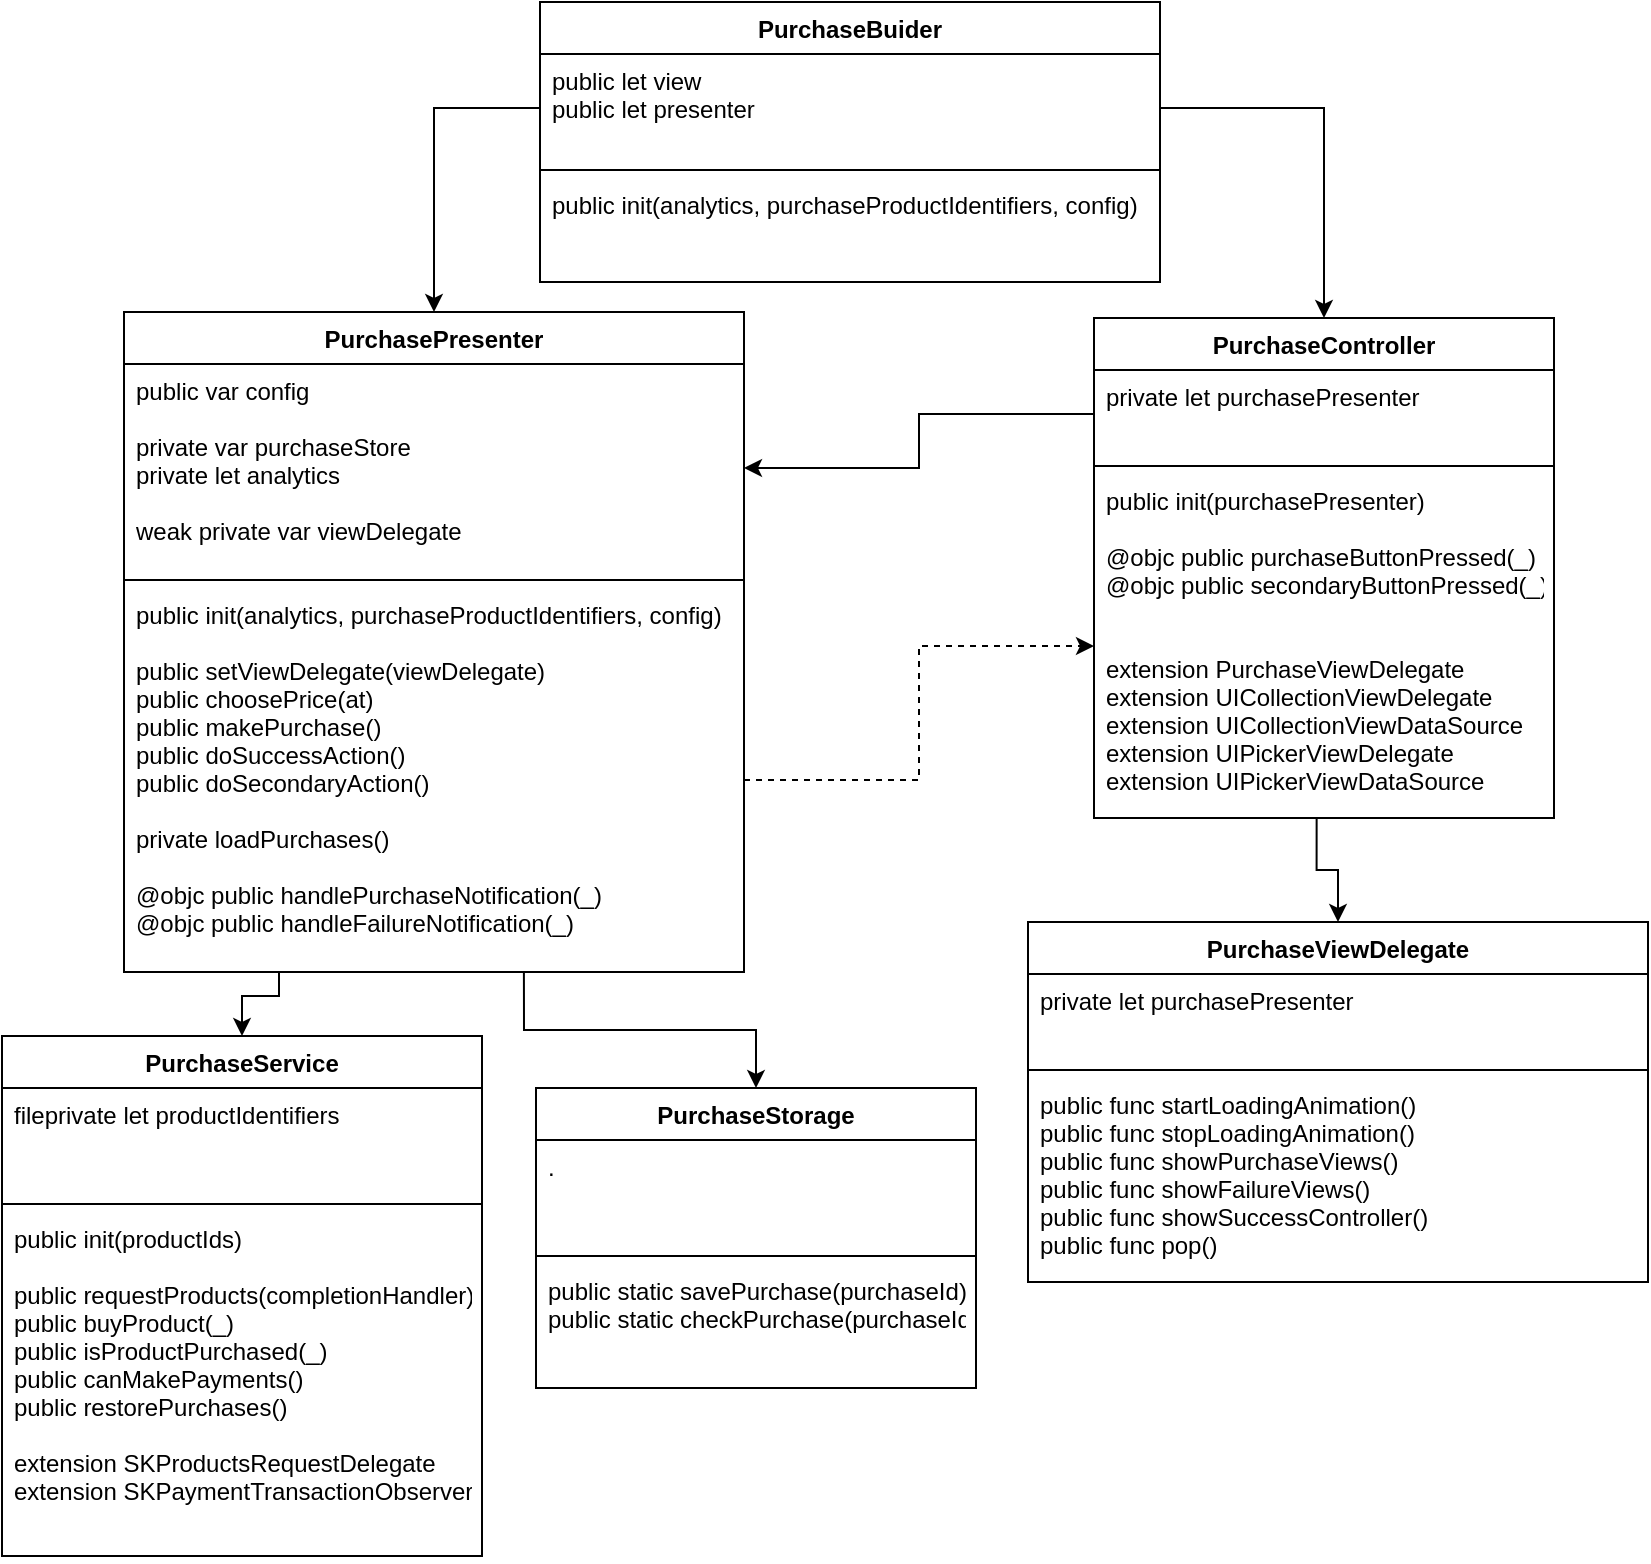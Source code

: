 <mxfile version="17.4.6" type="gitlab"><diagram id="33Y6mbnC7VMSox9b3iSx" name="Page-1"><mxGraphModel dx="1586" dy="725" grid="0" gridSize="10" guides="1" tooltips="1" connect="1" arrows="1" fold="1" page="0" pageScale="1" pageWidth="827" pageHeight="1169" math="0" shadow="0"><root><mxCell id="0"/><mxCell id="1" parent="0"/><mxCell id="0SzKZ29852vf7jjT7WU_-1" value="PurchaseBuider" style="swimlane;fontStyle=1;align=center;verticalAlign=top;childLayout=stackLayout;horizontal=1;startSize=26;horizontalStack=0;resizeParent=1;resizeParentMax=0;resizeLast=0;collapsible=1;marginBottom=0;" parent="1" vertex="1"><mxGeometry x="259" y="130" width="310" height="140" as="geometry"/></mxCell><mxCell id="0SzKZ29852vf7jjT7WU_-2" value="public let view&#xa;public let presenter" style="text;strokeColor=none;fillColor=none;align=left;verticalAlign=top;spacingLeft=4;spacingRight=4;overflow=hidden;rotatable=0;points=[[0,0.5],[1,0.5]];portConstraint=eastwest;" parent="0SzKZ29852vf7jjT7WU_-1" vertex="1"><mxGeometry y="26" width="310" height="54" as="geometry"/></mxCell><mxCell id="0SzKZ29852vf7jjT7WU_-3" value="" style="line;strokeWidth=1;fillColor=none;align=left;verticalAlign=middle;spacingTop=-1;spacingLeft=3;spacingRight=3;rotatable=0;labelPosition=right;points=[];portConstraint=eastwest;" parent="0SzKZ29852vf7jjT7WU_-1" vertex="1"><mxGeometry y="80" width="310" height="8" as="geometry"/></mxCell><mxCell id="0SzKZ29852vf7jjT7WU_-4" value="public init(analytics, purchaseProductIdentifiers, config)" style="text;strokeColor=none;fillColor=none;align=left;verticalAlign=top;spacingLeft=4;spacingRight=4;overflow=hidden;rotatable=0;points=[[0,0.5],[1,0.5]];portConstraint=eastwest;" parent="0SzKZ29852vf7jjT7WU_-1" vertex="1"><mxGeometry y="88" width="310" height="52" as="geometry"/></mxCell><mxCell id="0SzKZ29852vf7jjT7WU_-5" value="PurchasePresenter" style="swimlane;fontStyle=1;align=center;verticalAlign=top;childLayout=stackLayout;horizontal=1;startSize=26;horizontalStack=0;resizeParent=1;resizeParentMax=0;resizeLast=0;collapsible=1;marginBottom=0;" parent="1" vertex="1"><mxGeometry x="51" y="285" width="310" height="330" as="geometry"/></mxCell><mxCell id="0SzKZ29852vf7jjT7WU_-6" value="public var config&#xa;&#xa;private var purchaseStore&#xa;private let analytics&#xa;&#xa;weak private var viewDelegate&#xa;&#xa;&#xa;" style="text;strokeColor=none;fillColor=none;align=left;verticalAlign=top;spacingLeft=4;spacingRight=4;overflow=hidden;rotatable=0;points=[[0,0.5],[1,0.5]];portConstraint=eastwest;" parent="0SzKZ29852vf7jjT7WU_-5" vertex="1"><mxGeometry y="26" width="310" height="104" as="geometry"/></mxCell><mxCell id="0SzKZ29852vf7jjT7WU_-7" value="" style="line;strokeWidth=1;fillColor=none;align=left;verticalAlign=middle;spacingTop=-1;spacingLeft=3;spacingRight=3;rotatable=0;labelPosition=right;points=[];portConstraint=eastwest;" parent="0SzKZ29852vf7jjT7WU_-5" vertex="1"><mxGeometry y="130" width="310" height="8" as="geometry"/></mxCell><mxCell id="0SzKZ29852vf7jjT7WU_-8" value="public init(analytics, purchaseProductIdentifiers, config)&#xa;&#xa;public setViewDelegate(viewDelegate)&#xa;public choosePrice(at)&#xa;public makePurchase()&#xa;public doSuccessAction()&#xa;public doSecondaryAction()&#xa;&#xa;private loadPurchases()&#xa;&#xa;@objc public handlePurchaseNotification(_)&#xa;@objc public handleFailureNotification(_)&#xa;&#xa;&#xa;" style="text;strokeColor=none;fillColor=none;align=left;verticalAlign=top;spacingLeft=4;spacingRight=4;overflow=hidden;rotatable=0;points=[[0,0.5],[1,0.5]];portConstraint=eastwest;" parent="0SzKZ29852vf7jjT7WU_-5" vertex="1"><mxGeometry y="138" width="310" height="192" as="geometry"/></mxCell><mxCell id="0SzKZ29852vf7jjT7WU_-9" value="PurchaseController" style="swimlane;fontStyle=1;align=center;verticalAlign=top;childLayout=stackLayout;horizontal=1;startSize=26;horizontalStack=0;resizeParent=1;resizeParentMax=0;resizeLast=0;collapsible=1;marginBottom=0;" parent="1" vertex="1"><mxGeometry x="536" y="288" width="230" height="250" as="geometry"/></mxCell><mxCell id="0SzKZ29852vf7jjT7WU_-10" value="private let purchasePresenter" style="text;strokeColor=none;fillColor=none;align=left;verticalAlign=top;spacingLeft=4;spacingRight=4;overflow=hidden;rotatable=0;points=[[0,0.5],[1,0.5]];portConstraint=eastwest;" parent="0SzKZ29852vf7jjT7WU_-9" vertex="1"><mxGeometry y="26" width="230" height="44" as="geometry"/></mxCell><mxCell id="0SzKZ29852vf7jjT7WU_-11" value="" style="line;strokeWidth=1;fillColor=none;align=left;verticalAlign=middle;spacingTop=-1;spacingLeft=3;spacingRight=3;rotatable=0;labelPosition=right;points=[];portConstraint=eastwest;" parent="0SzKZ29852vf7jjT7WU_-9" vertex="1"><mxGeometry y="70" width="230" height="8" as="geometry"/></mxCell><mxCell id="0SzKZ29852vf7jjT7WU_-12" value="public init(purchasePresenter)&#xa;&#xa;@objc public purchaseButtonPressed(_)&#xa;@objc public secondaryButtonPressed(_)&#xa;&#xa;&#xa;extension PurchaseViewDelegate&#xa;extension UICollectionViewDelegate&#xa;extension UICollectionViewDataSource&#xa;extension UIPickerViewDelegate&#xa;extension UIPickerViewDataSource&#xa;" style="text;strokeColor=none;fillColor=none;align=left;verticalAlign=top;spacingLeft=4;spacingRight=4;overflow=hidden;rotatable=0;points=[[0,0.5],[1,0.5]];portConstraint=eastwest;" parent="0SzKZ29852vf7jjT7WU_-9" vertex="1"><mxGeometry y="78" width="230" height="172" as="geometry"/></mxCell><mxCell id="0SzKZ29852vf7jjT7WU_-13" style="edgeStyle=orthogonalEdgeStyle;rounded=0;orthogonalLoop=1;jettySize=auto;html=1;entryX=0.5;entryY=0;entryDx=0;entryDy=0;" parent="1" source="0SzKZ29852vf7jjT7WU_-2" target="0SzKZ29852vf7jjT7WU_-9" edge="1"><mxGeometry relative="1" as="geometry"/></mxCell><mxCell id="0SzKZ29852vf7jjT7WU_-14" style="edgeStyle=orthogonalEdgeStyle;rounded=0;orthogonalLoop=1;jettySize=auto;html=1;entryX=0.5;entryY=0;entryDx=0;entryDy=0;" parent="1" source="0SzKZ29852vf7jjT7WU_-2" target="0SzKZ29852vf7jjT7WU_-5" edge="1"><mxGeometry relative="1" as="geometry"/></mxCell><mxCell id="0SzKZ29852vf7jjT7WU_-15" style="edgeStyle=orthogonalEdgeStyle;rounded=0;orthogonalLoop=1;jettySize=auto;html=1;entryX=0;entryY=0.5;entryDx=0;entryDy=0;dashed=1;" parent="1" source="0SzKZ29852vf7jjT7WU_-8" target="0SzKZ29852vf7jjT7WU_-12" edge="1"><mxGeometry relative="1" as="geometry"/></mxCell><mxCell id="0SzKZ29852vf7jjT7WU_-16" style="edgeStyle=orthogonalEdgeStyle;rounded=0;orthogonalLoop=1;jettySize=auto;html=1;" parent="1" source="0SzKZ29852vf7jjT7WU_-10" target="0SzKZ29852vf7jjT7WU_-6" edge="1"><mxGeometry relative="1" as="geometry"/></mxCell><mxCell id="0SzKZ29852vf7jjT7WU_-22" style="edgeStyle=orthogonalEdgeStyle;rounded=0;orthogonalLoop=1;jettySize=auto;html=1;endArrow=none;endFill=0;startArrow=classic;startFill=1;entryX=0.484;entryY=1;entryDx=0;entryDy=0;entryPerimeter=0;" parent="1" source="0SzKZ29852vf7jjT7WU_-17" target="0SzKZ29852vf7jjT7WU_-12" edge="1"><mxGeometry relative="1" as="geometry"><mxPoint x="645" y="600" as="targetPoint"/></mxGeometry></mxCell><mxCell id="0SzKZ29852vf7jjT7WU_-17" value="PurchaseViewDelegate" style="swimlane;fontStyle=1;align=center;verticalAlign=top;childLayout=stackLayout;horizontal=1;startSize=26;horizontalStack=0;resizeParent=1;resizeParentMax=0;resizeLast=0;collapsible=1;marginBottom=0;" parent="1" vertex="1"><mxGeometry x="503" y="590" width="310" height="180" as="geometry"/></mxCell><mxCell id="0SzKZ29852vf7jjT7WU_-18" value="private let purchasePresenter" style="text;strokeColor=none;fillColor=none;align=left;verticalAlign=top;spacingLeft=4;spacingRight=4;overflow=hidden;rotatable=0;points=[[0,0.5],[1,0.5]];portConstraint=eastwest;" parent="0SzKZ29852vf7jjT7WU_-17" vertex="1"><mxGeometry y="26" width="310" height="44" as="geometry"/></mxCell><mxCell id="0SzKZ29852vf7jjT7WU_-19" value="" style="line;strokeWidth=1;fillColor=none;align=left;verticalAlign=middle;spacingTop=-1;spacingLeft=3;spacingRight=3;rotatable=0;labelPosition=right;points=[];portConstraint=eastwest;" parent="0SzKZ29852vf7jjT7WU_-17" vertex="1"><mxGeometry y="70" width="310" height="8" as="geometry"/></mxCell><mxCell id="0SzKZ29852vf7jjT7WU_-20" value="public func startLoadingAnimation()&#xa;public func stopLoadingAnimation()&#xa;public func showPurchaseViews()&#xa;public func showFailureViews()&#xa;public func showSuccessController()&#xa;public func pop()" style="text;strokeColor=none;fillColor=none;align=left;verticalAlign=top;spacingLeft=4;spacingRight=4;overflow=hidden;rotatable=0;points=[[0,0.5],[1,0.5]];portConstraint=eastwest;" parent="0SzKZ29852vf7jjT7WU_-17" vertex="1"><mxGeometry y="78" width="310" height="102" as="geometry"/></mxCell><mxCell id="0SzKZ29852vf7jjT7WU_-31" style="edgeStyle=orthogonalEdgeStyle;rounded=0;orthogonalLoop=1;jettySize=auto;html=1;entryX=0.25;entryY=1;entryDx=0;entryDy=0;startArrow=classic;startFill=1;endArrow=none;endFill=0;" parent="1" source="0SzKZ29852vf7jjT7WU_-23" target="0SzKZ29852vf7jjT7WU_-5" edge="1"><mxGeometry relative="1" as="geometry"/></mxCell><mxCell id="0SzKZ29852vf7jjT7WU_-23" value="PurchaseService" style="swimlane;fontStyle=1;align=center;verticalAlign=top;childLayout=stackLayout;horizontal=1;startSize=26;horizontalStack=0;resizeParent=1;resizeParentMax=0;resizeLast=0;collapsible=1;marginBottom=0;" parent="1" vertex="1"><mxGeometry x="-10" y="647" width="240" height="260" as="geometry"/></mxCell><mxCell id="0SzKZ29852vf7jjT7WU_-24" value="fileprivate let productIdentifiers" style="text;strokeColor=none;fillColor=none;align=left;verticalAlign=top;spacingLeft=4;spacingRight=4;overflow=hidden;rotatable=0;points=[[0,0.5],[1,0.5]];portConstraint=eastwest;" parent="0SzKZ29852vf7jjT7WU_-23" vertex="1"><mxGeometry y="26" width="240" height="54" as="geometry"/></mxCell><mxCell id="0SzKZ29852vf7jjT7WU_-25" value="" style="line;strokeWidth=1;fillColor=none;align=left;verticalAlign=middle;spacingTop=-1;spacingLeft=3;spacingRight=3;rotatable=0;labelPosition=right;points=[];portConstraint=eastwest;" parent="0SzKZ29852vf7jjT7WU_-23" vertex="1"><mxGeometry y="80" width="240" height="8" as="geometry"/></mxCell><mxCell id="0SzKZ29852vf7jjT7WU_-26" value="public init(productIds)&#xa;&#xa;public requestProducts(completionHandler)&#xa;public buyProduct(_)&#xa;public isProductPurchased(_)&#xa;public canMakePayments()&#xa;public restorePurchases()&#xa;&#xa;extension SKProductsRequestDelegate&#xa;extension SKPaymentTransactionObserver&#xa;&#xa;" style="text;strokeColor=none;fillColor=none;align=left;verticalAlign=top;spacingLeft=4;spacingRight=4;overflow=hidden;rotatable=0;points=[[0,0.5],[1,0.5]];portConstraint=eastwest;" parent="0SzKZ29852vf7jjT7WU_-23" vertex="1"><mxGeometry y="88" width="240" height="172" as="geometry"/></mxCell><mxCell id="0SzKZ29852vf7jjT7WU_-32" style="edgeStyle=orthogonalEdgeStyle;rounded=0;orthogonalLoop=1;jettySize=auto;html=1;startArrow=classic;startFill=1;endArrow=none;endFill=0;entryX=0.645;entryY=1;entryDx=0;entryDy=0;entryPerimeter=0;" parent="1" source="0SzKZ29852vf7jjT7WU_-27" target="0SzKZ29852vf7jjT7WU_-8" edge="1"><mxGeometry relative="1" as="geometry"><mxPoint x="280" y="690" as="targetPoint"/></mxGeometry></mxCell><mxCell id="0SzKZ29852vf7jjT7WU_-27" value="PurchaseStorage" style="swimlane;fontStyle=1;align=center;verticalAlign=top;childLayout=stackLayout;horizontal=1;startSize=26;horizontalStack=0;resizeParent=1;resizeParentMax=0;resizeLast=0;collapsible=1;marginBottom=0;" parent="1" vertex="1"><mxGeometry x="257" y="673" width="220" height="150" as="geometry"/></mxCell><mxCell id="0SzKZ29852vf7jjT7WU_-28" value="." style="text;strokeColor=none;fillColor=none;align=left;verticalAlign=top;spacingLeft=4;spacingRight=4;overflow=hidden;rotatable=0;points=[[0,0.5],[1,0.5]];portConstraint=eastwest;" parent="0SzKZ29852vf7jjT7WU_-27" vertex="1"><mxGeometry y="26" width="220" height="54" as="geometry"/></mxCell><mxCell id="0SzKZ29852vf7jjT7WU_-29" value="" style="line;strokeWidth=1;fillColor=none;align=left;verticalAlign=middle;spacingTop=-1;spacingLeft=3;spacingRight=3;rotatable=0;labelPosition=right;points=[];portConstraint=eastwest;" parent="0SzKZ29852vf7jjT7WU_-27" vertex="1"><mxGeometry y="80" width="220" height="8" as="geometry"/></mxCell><mxCell id="0SzKZ29852vf7jjT7WU_-30" value="public static savePurchase(purchaseId)&#xa;public static checkPurchase(purchaseId)&#xa;&#xa;" style="text;strokeColor=none;fillColor=none;align=left;verticalAlign=top;spacingLeft=4;spacingRight=4;overflow=hidden;rotatable=0;points=[[0,0.5],[1,0.5]];portConstraint=eastwest;" parent="0SzKZ29852vf7jjT7WU_-27" vertex="1"><mxGeometry y="88" width="220" height="62" as="geometry"/></mxCell></root></mxGraphModel></diagram></mxfile>